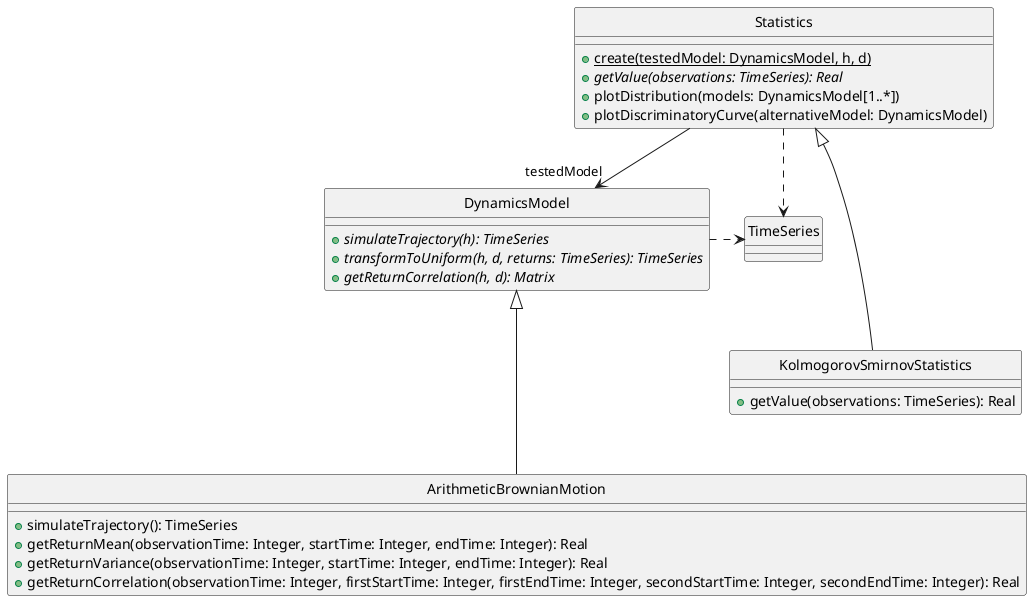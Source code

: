 @startuml
hide circle


class TimeSeries


class DynamicsModel
{
    {abstract} +simulateTrajectory(h): TimeSeries
    {abstract} +transformToUniform(h, d, returns: TimeSeries): TimeSeries
    {abstract} +getReturnCorrelation(h, d): Matrix
}

DynamicsModel .> TimeSeries


class ArithmeticBrownianMotion
{
    +simulateTrajectory(): TimeSeries
    +getReturnMean(observationTime: Integer, startTime: Integer, endTime: Integer): Real
    +getReturnVariance(observationTime: Integer, startTime: Integer, endTime: Integer): Real
    +getReturnCorrelation(observationTime: Integer, firstStartTime: Integer, firstEndTime: Integer, secondStartTime: Integer, secondEndTime: Integer): Real
}

ArithmeticBrownianMotion -up--|> DynamicsModel


class Statistics
{
    {static} +create(testedModel: DynamicsModel, h, d)
    {abstract} +getValue(observations: TimeSeries): Real
    +plotDistribution(models: DynamicsModel[1..*])
    +plotDiscriminatoryCurve(alternativeModel: DynamicsModel)
}

Statistics --> "testedModel" DynamicsModel
Statistics .> TimeSeries


class KolmogorovSmirnovStatistics
{
    +getValue(observations: TimeSeries): Real
}

KolmogorovSmirnovStatistics -up--|> Statistics

@enduml
